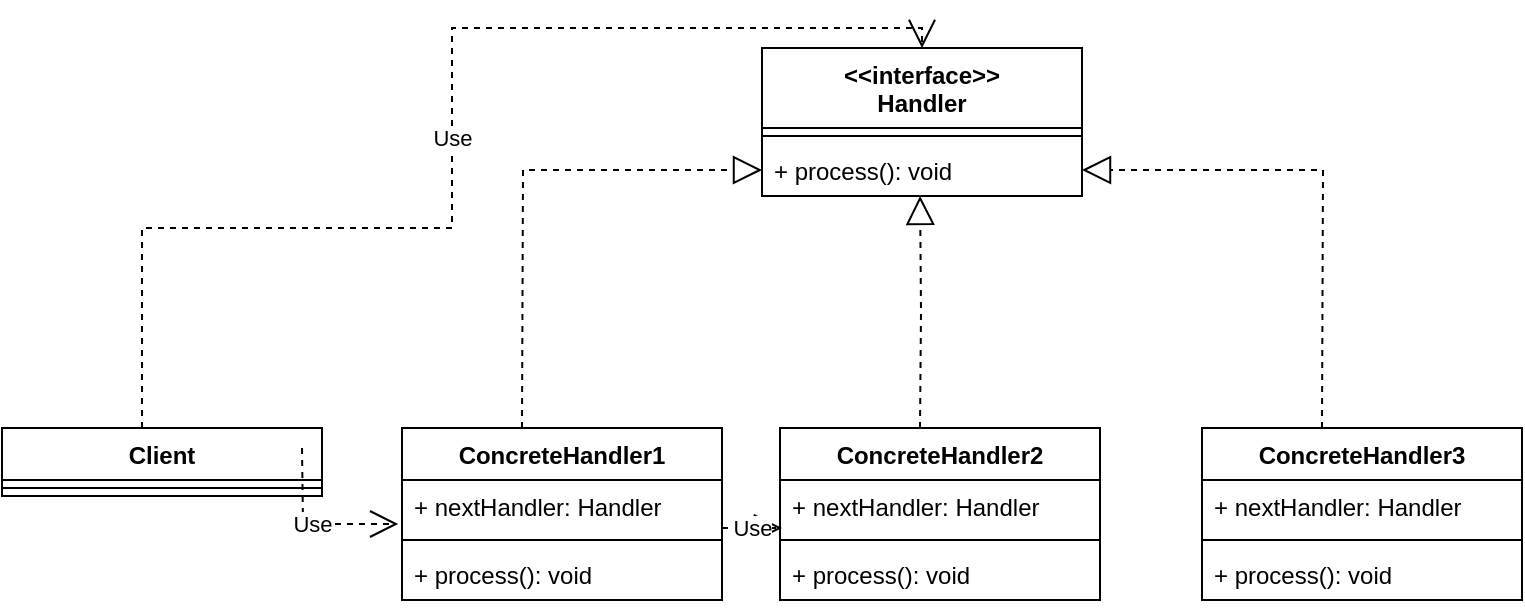 <mxfile version="15.4.1" type="device"><diagram id="fIeH9XexVBILk1Z5rRwb" name="第 1 页"><mxGraphModel dx="1422" dy="706" grid="1" gridSize="10" guides="1" tooltips="1" connect="1" arrows="1" fold="1" page="1" pageScale="1" pageWidth="827" pageHeight="1169" math="0" shadow="0"><root><mxCell id="0"/><mxCell id="1" parent="0"/><mxCell id="GuzokYlY_zQ_kl4r2isa-1" value="Client" style="swimlane;fontStyle=1;align=center;verticalAlign=top;childLayout=stackLayout;horizontal=1;startSize=26;horizontalStack=0;resizeParent=1;resizeParentMax=0;resizeLast=0;collapsible=1;marginBottom=0;" vertex="1" parent="1"><mxGeometry x="20" y="270" width="160" height="34" as="geometry"/></mxCell><mxCell id="GuzokYlY_zQ_kl4r2isa-29" value="Use" style="endArrow=open;endSize=12;dashed=1;html=1;rounded=0;edgeStyle=orthogonalEdgeStyle;entryX=0.5;entryY=0;entryDx=0;entryDy=0;" edge="1" parent="GuzokYlY_zQ_kl4r2isa-1" target="GuzokYlY_zQ_kl4r2isa-5"><mxGeometry width="160" relative="1" as="geometry"><mxPoint x="70" as="sourcePoint"/><mxPoint x="230" as="targetPoint"/><Array as="points"><mxPoint x="70" y="-100"/><mxPoint x="225" y="-100"/><mxPoint x="225" y="-200"/><mxPoint x="460" y="-200"/></Array></mxGeometry></mxCell><mxCell id="GuzokYlY_zQ_kl4r2isa-31" value="Use" style="endArrow=open;endSize=12;dashed=1;html=1;rounded=0;edgeStyle=orthogonalEdgeStyle;entryX=-0.012;entryY=0.846;entryDx=0;entryDy=0;entryPerimeter=0;" edge="1" parent="GuzokYlY_zQ_kl4r2isa-1" target="GuzokYlY_zQ_kl4r2isa-10"><mxGeometry width="160" relative="1" as="geometry"><mxPoint x="150" y="10" as="sourcePoint"/><mxPoint x="310" y="10" as="targetPoint"/></mxGeometry></mxCell><mxCell id="GuzokYlY_zQ_kl4r2isa-3" value="" style="line;strokeWidth=1;fillColor=none;align=left;verticalAlign=middle;spacingTop=-1;spacingLeft=3;spacingRight=3;rotatable=0;labelPosition=right;points=[];portConstraint=eastwest;" vertex="1" parent="GuzokYlY_zQ_kl4r2isa-1"><mxGeometry y="26" width="160" height="8" as="geometry"/></mxCell><mxCell id="GuzokYlY_zQ_kl4r2isa-5" value="&lt;&lt;interface&gt;&gt;&#10;Handler" style="swimlane;fontStyle=1;align=center;verticalAlign=top;childLayout=stackLayout;horizontal=1;startSize=40;horizontalStack=0;resizeParent=1;resizeParentMax=0;resizeLast=0;collapsible=1;marginBottom=0;" vertex="1" parent="1"><mxGeometry x="400" y="80" width="160" height="74" as="geometry"/></mxCell><mxCell id="GuzokYlY_zQ_kl4r2isa-7" value="" style="line;strokeWidth=1;fillColor=none;align=left;verticalAlign=middle;spacingTop=-1;spacingLeft=3;spacingRight=3;rotatable=0;labelPosition=right;points=[];portConstraint=eastwest;" vertex="1" parent="GuzokYlY_zQ_kl4r2isa-5"><mxGeometry y="40" width="160" height="8" as="geometry"/></mxCell><mxCell id="GuzokYlY_zQ_kl4r2isa-8" value="+ process(): void" style="text;strokeColor=none;fillColor=none;align=left;verticalAlign=top;spacingLeft=4;spacingRight=4;overflow=hidden;rotatable=0;points=[[0,0.5],[1,0.5]];portConstraint=eastwest;" vertex="1" parent="GuzokYlY_zQ_kl4r2isa-5"><mxGeometry y="48" width="160" height="26" as="geometry"/></mxCell><mxCell id="GuzokYlY_zQ_kl4r2isa-9" value="ConcreteHandler1" style="swimlane;fontStyle=1;align=center;verticalAlign=top;childLayout=stackLayout;horizontal=1;startSize=26;horizontalStack=0;resizeParent=1;resizeParentMax=0;resizeLast=0;collapsible=1;marginBottom=0;" vertex="1" parent="1"><mxGeometry x="220" y="270" width="160" height="86" as="geometry"/></mxCell><mxCell id="GuzokYlY_zQ_kl4r2isa-28" value="" style="endArrow=block;dashed=1;endFill=0;endSize=12;html=1;rounded=0;edgeStyle=orthogonalEdgeStyle;" edge="1" parent="GuzokYlY_zQ_kl4r2isa-9" target="GuzokYlY_zQ_kl4r2isa-8"><mxGeometry width="160" relative="1" as="geometry"><mxPoint x="60" as="sourcePoint"/><mxPoint x="220" as="targetPoint"/></mxGeometry></mxCell><mxCell id="GuzokYlY_zQ_kl4r2isa-10" value="+ nextHandler: Handler" style="text;strokeColor=none;fillColor=none;align=left;verticalAlign=top;spacingLeft=4;spacingRight=4;overflow=hidden;rotatable=0;points=[[0,0.5],[1,0.5]];portConstraint=eastwest;" vertex="1" parent="GuzokYlY_zQ_kl4r2isa-9"><mxGeometry y="26" width="160" height="26" as="geometry"/></mxCell><mxCell id="GuzokYlY_zQ_kl4r2isa-11" value="" style="line;strokeWidth=1;fillColor=none;align=left;verticalAlign=middle;spacingTop=-1;spacingLeft=3;spacingRight=3;rotatable=0;labelPosition=right;points=[];portConstraint=eastwest;" vertex="1" parent="GuzokYlY_zQ_kl4r2isa-9"><mxGeometry y="52" width="160" height="8" as="geometry"/></mxCell><mxCell id="GuzokYlY_zQ_kl4r2isa-12" value="+ process(): void" style="text;strokeColor=none;fillColor=none;align=left;verticalAlign=top;spacingLeft=4;spacingRight=4;overflow=hidden;rotatable=0;points=[[0,0.5],[1,0.5]];portConstraint=eastwest;" vertex="1" parent="GuzokYlY_zQ_kl4r2isa-9"><mxGeometry y="60" width="160" height="26" as="geometry"/></mxCell><mxCell id="GuzokYlY_zQ_kl4r2isa-13" value="ConcreteHandler2" style="swimlane;fontStyle=1;align=center;verticalAlign=top;childLayout=stackLayout;horizontal=1;startSize=26;horizontalStack=0;resizeParent=1;resizeParentMax=0;resizeLast=0;collapsible=1;marginBottom=0;" vertex="1" parent="1"><mxGeometry x="409" y="270" width="160" height="86" as="geometry"/></mxCell><mxCell id="GuzokYlY_zQ_kl4r2isa-26" value="" style="endArrow=block;dashed=1;endFill=0;endSize=12;html=1;rounded=0;edgeStyle=orthogonalEdgeStyle;entryX=0.494;entryY=1;entryDx=0;entryDy=0;entryPerimeter=0;" edge="1" parent="GuzokYlY_zQ_kl4r2isa-13" target="GuzokYlY_zQ_kl4r2isa-8"><mxGeometry width="160" relative="1" as="geometry"><mxPoint x="70" as="sourcePoint"/><mxPoint x="230" as="targetPoint"/></mxGeometry></mxCell><mxCell id="GuzokYlY_zQ_kl4r2isa-14" value="+ nextHandler: Handler" style="text;strokeColor=none;fillColor=none;align=left;verticalAlign=top;spacingLeft=4;spacingRight=4;overflow=hidden;rotatable=0;points=[[0,0.5],[1,0.5]];portConstraint=eastwest;" vertex="1" parent="GuzokYlY_zQ_kl4r2isa-13"><mxGeometry y="26" width="160" height="26" as="geometry"/></mxCell><mxCell id="GuzokYlY_zQ_kl4r2isa-15" value="" style="line;strokeWidth=1;fillColor=none;align=left;verticalAlign=middle;spacingTop=-1;spacingLeft=3;spacingRight=3;rotatable=0;labelPosition=right;points=[];portConstraint=eastwest;" vertex="1" parent="GuzokYlY_zQ_kl4r2isa-13"><mxGeometry y="52" width="160" height="8" as="geometry"/></mxCell><mxCell id="GuzokYlY_zQ_kl4r2isa-16" value="+ process(): void" style="text;strokeColor=none;fillColor=none;align=left;verticalAlign=top;spacingLeft=4;spacingRight=4;overflow=hidden;rotatable=0;points=[[0,0.5],[1,0.5]];portConstraint=eastwest;" vertex="1" parent="GuzokYlY_zQ_kl4r2isa-13"><mxGeometry y="60" width="160" height="26" as="geometry"/></mxCell><mxCell id="GuzokYlY_zQ_kl4r2isa-17" value="ConcreteHandler3" style="swimlane;fontStyle=1;align=center;verticalAlign=top;childLayout=stackLayout;horizontal=1;startSize=26;horizontalStack=0;resizeParent=1;resizeParentMax=0;resizeLast=0;collapsible=1;marginBottom=0;" vertex="1" parent="1"><mxGeometry x="620" y="270" width="160" height="86" as="geometry"/></mxCell><mxCell id="GuzokYlY_zQ_kl4r2isa-27" value="" style="endArrow=block;dashed=1;endFill=0;endSize=12;html=1;rounded=0;edgeStyle=orthogonalEdgeStyle;" edge="1" parent="GuzokYlY_zQ_kl4r2isa-17" target="GuzokYlY_zQ_kl4r2isa-8"><mxGeometry width="160" relative="1" as="geometry"><mxPoint x="60" as="sourcePoint"/><mxPoint x="220" as="targetPoint"/></mxGeometry></mxCell><mxCell id="GuzokYlY_zQ_kl4r2isa-18" value="+ nextHandler: Handler" style="text;strokeColor=none;fillColor=none;align=left;verticalAlign=top;spacingLeft=4;spacingRight=4;overflow=hidden;rotatable=0;points=[[0,0.5],[1,0.5]];portConstraint=eastwest;" vertex="1" parent="GuzokYlY_zQ_kl4r2isa-17"><mxGeometry y="26" width="160" height="26" as="geometry"/></mxCell><mxCell id="GuzokYlY_zQ_kl4r2isa-19" value="" style="line;strokeWidth=1;fillColor=none;align=left;verticalAlign=middle;spacingTop=-1;spacingLeft=3;spacingRight=3;rotatable=0;labelPosition=right;points=[];portConstraint=eastwest;" vertex="1" parent="GuzokYlY_zQ_kl4r2isa-17"><mxGeometry y="52" width="160" height="8" as="geometry"/></mxCell><mxCell id="GuzokYlY_zQ_kl4r2isa-20" value="+ process(): void" style="text;strokeColor=none;fillColor=none;align=left;verticalAlign=top;spacingLeft=4;spacingRight=4;overflow=hidden;rotatable=0;points=[[0,0.5],[1,0.5]];portConstraint=eastwest;" vertex="1" parent="GuzokYlY_zQ_kl4r2isa-17"><mxGeometry y="60" width="160" height="26" as="geometry"/></mxCell><mxCell id="GuzokYlY_zQ_kl4r2isa-32" value="Use" style="endArrow=open;endSize=12;dashed=1;html=1;rounded=0;edgeStyle=orthogonalEdgeStyle;" edge="1" parent="1"><mxGeometry width="160" relative="1" as="geometry"><mxPoint x="380" y="320" as="sourcePoint"/><mxPoint x="410" y="320" as="targetPoint"/></mxGeometry></mxCell></root></mxGraphModel></diagram></mxfile>